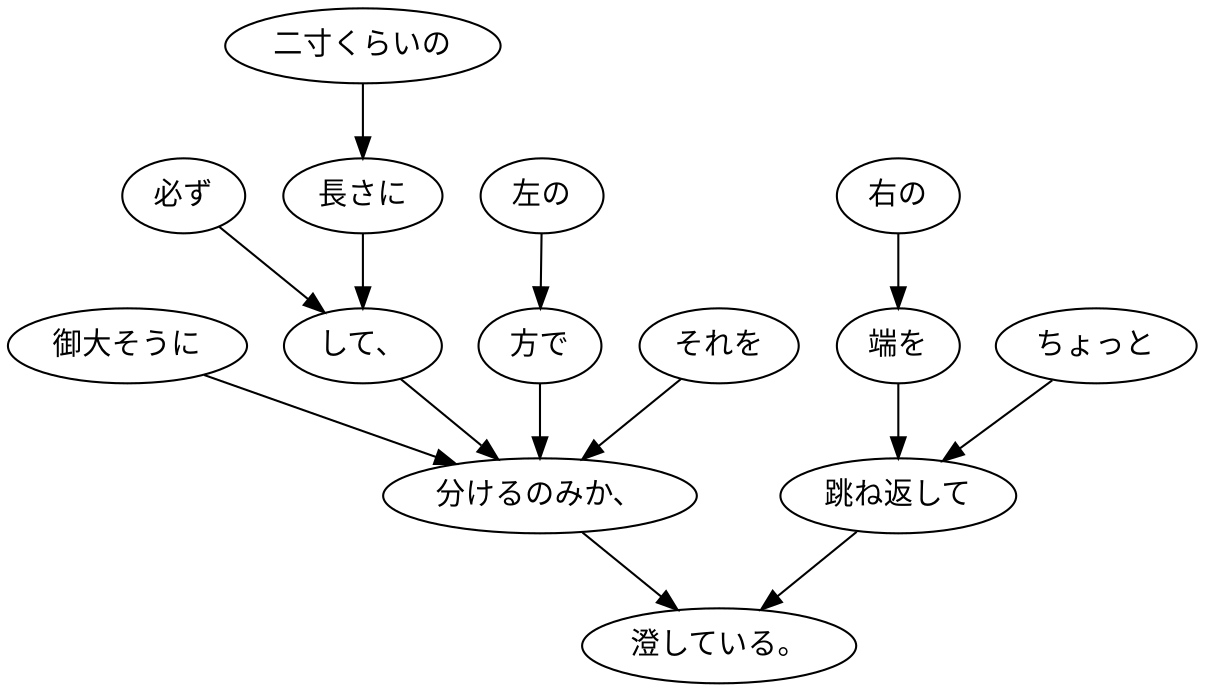 digraph graph5632 {
	node0 [label="必ず"];
	node1 [label="二寸くらいの"];
	node2 [label="長さに"];
	node3 [label="して、"];
	node4 [label="それを"];
	node5 [label="御大そうに"];
	node6 [label="左の"];
	node7 [label="方で"];
	node8 [label="分けるのみか、"];
	node9 [label="右の"];
	node10 [label="端を"];
	node11 [label="ちょっと"];
	node12 [label="跳ね返して"];
	node13 [label="澄している。"];
	node0 -> node3;
	node1 -> node2;
	node2 -> node3;
	node3 -> node8;
	node4 -> node8;
	node5 -> node8;
	node6 -> node7;
	node7 -> node8;
	node8 -> node13;
	node9 -> node10;
	node10 -> node12;
	node11 -> node12;
	node12 -> node13;
}
